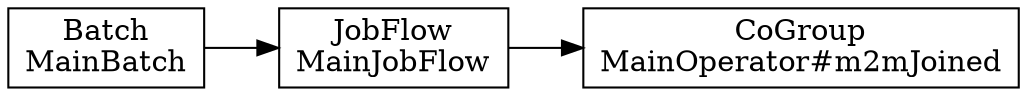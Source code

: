 digraph {
    rankdir = LR;
    "8d43a803-4453-4e87-bae1-aa048c06bb2b" [shape=box, label="Batch\nMainBatch"];
    "6cdd5f24-1cf1-4a61-a1be-ac564dd78730" [shape=box, label="JobFlow\nMainJobFlow"];
    "2ccabdff-80d9-48bc-bc1d-8a267757494b" [shape=box, label="CoGroup\nMainOperator#m2mJoined"];
    "6cdd5f24-1cf1-4a61-a1be-ac564dd78730" -> "2ccabdff-80d9-48bc-bc1d-8a267757494b";
    "8d43a803-4453-4e87-bae1-aa048c06bb2b" -> "6cdd5f24-1cf1-4a61-a1be-ac564dd78730";
}
